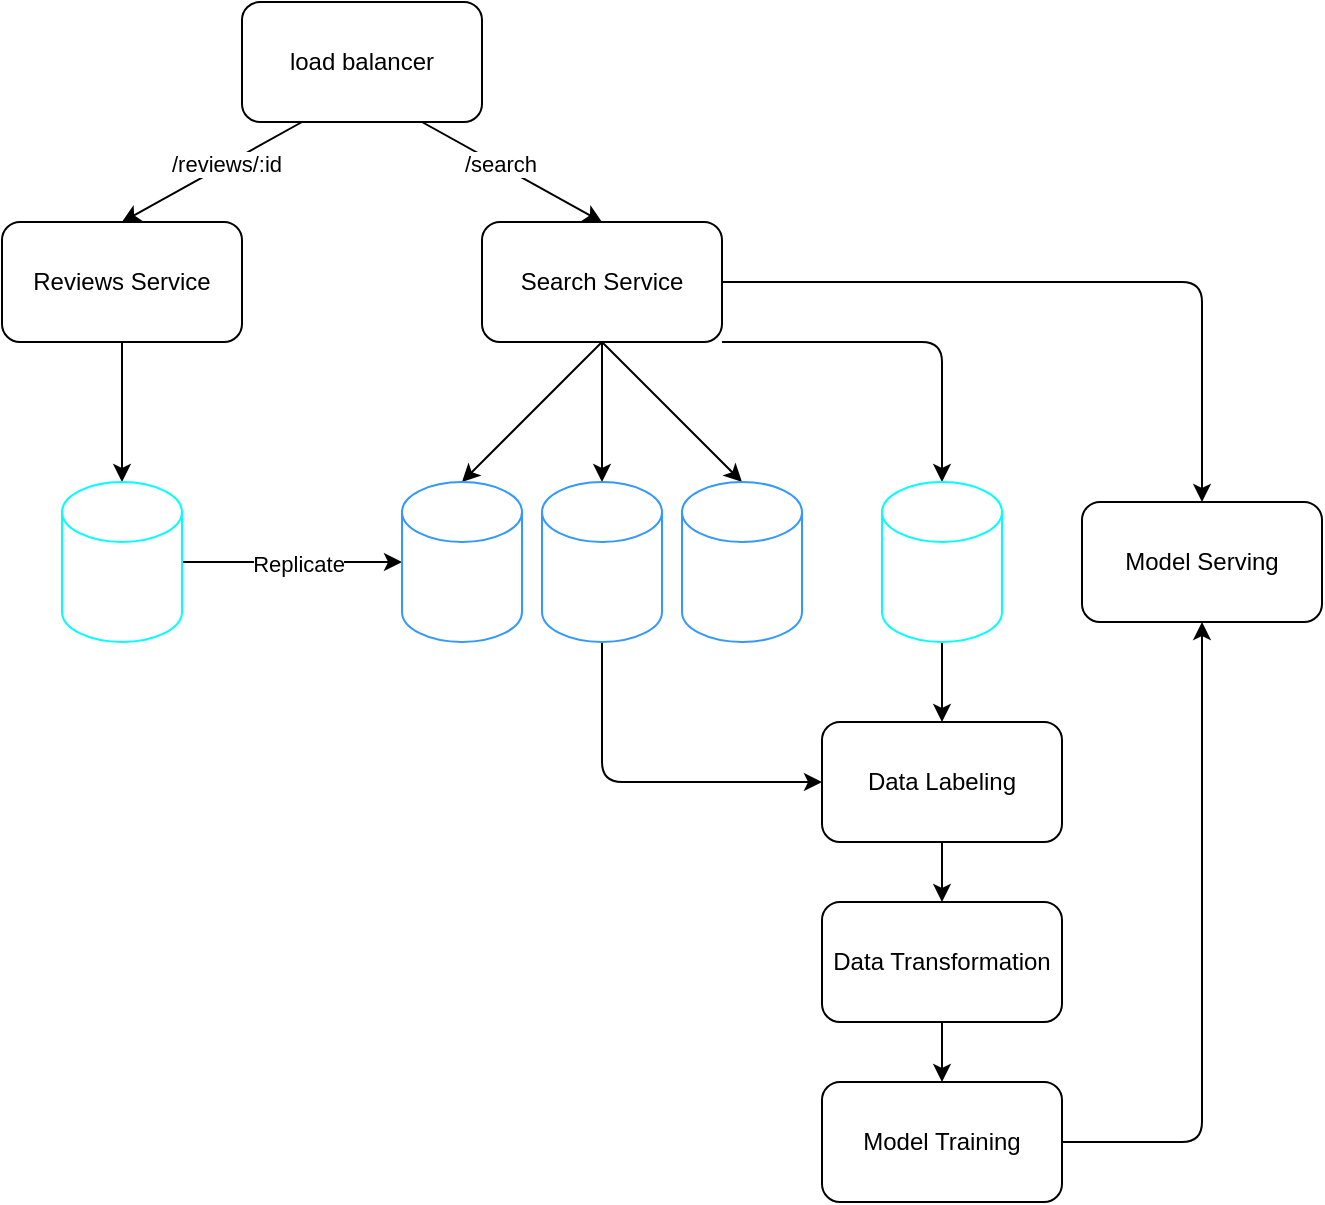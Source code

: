 <mxfile>
    <diagram id="p9dXEcfvqQ0EZA-xS2md" name="Page-1">
        <mxGraphModel dx="1148" dy="474" grid="1" gridSize="10" guides="1" tooltips="1" connect="1" arrows="1" fold="1" page="1" pageScale="1" pageWidth="827" pageHeight="1169" math="0" shadow="0">
            <root>
                <mxCell id="0"/>
                <mxCell id="1" parent="0"/>
                <mxCell id="5" style="edgeStyle=none;html=1;exitX=0.25;exitY=1;exitDx=0;exitDy=0;entryX=0.5;entryY=0;entryDx=0;entryDy=0;" edge="1" parent="1" source="2" target="4">
                    <mxGeometry relative="1" as="geometry"/>
                </mxCell>
                <mxCell id="32" value="/reviews/:id" style="edgeLabel;html=1;align=center;verticalAlign=middle;resizable=0;points=[];" vertex="1" connectable="0" parent="5">
                    <mxGeometry x="-0.156" relative="1" as="geometry">
                        <mxPoint as="offset"/>
                    </mxGeometry>
                </mxCell>
                <mxCell id="23" style="edgeStyle=none;html=1;exitX=0.75;exitY=1;exitDx=0;exitDy=0;entryX=0.5;entryY=0;entryDx=0;entryDy=0;" edge="1" parent="1" source="2" target="3">
                    <mxGeometry relative="1" as="geometry"/>
                </mxCell>
                <mxCell id="33" value="/search" style="edgeLabel;html=1;align=center;verticalAlign=middle;resizable=0;points=[];" vertex="1" connectable="0" parent="23">
                    <mxGeometry x="-0.134" relative="1" as="geometry">
                        <mxPoint y="-1" as="offset"/>
                    </mxGeometry>
                </mxCell>
                <mxCell id="2" value="load balancer" style="rounded=1;whiteSpace=wrap;html=1;" vertex="1" parent="1">
                    <mxGeometry x="340" y="170" width="120" height="60" as="geometry"/>
                </mxCell>
                <mxCell id="12" style="edgeStyle=none;html=1;entryX=0.5;entryY=0;entryDx=0;entryDy=0;entryPerimeter=0;exitX=0.5;exitY=1;exitDx=0;exitDy=0;" edge="1" parent="1" source="3" target="9">
                    <mxGeometry relative="1" as="geometry"/>
                </mxCell>
                <mxCell id="13" style="edgeStyle=none;html=1;entryX=0.5;entryY=0;entryDx=0;entryDy=0;entryPerimeter=0;" edge="1" parent="1" source="3" target="10">
                    <mxGeometry relative="1" as="geometry"/>
                </mxCell>
                <mxCell id="14" style="edgeStyle=none;html=1;exitX=0.5;exitY=1;exitDx=0;exitDy=0;entryX=0.5;entryY=0;entryDx=0;entryDy=0;entryPerimeter=0;" edge="1" parent="1" source="3" target="11">
                    <mxGeometry relative="1" as="geometry"/>
                </mxCell>
                <mxCell id="36" style="edgeStyle=none;html=1;exitX=1;exitY=1;exitDx=0;exitDy=0;entryX=0.5;entryY=0;entryDx=0;entryDy=0;entryPerimeter=0;" edge="1" parent="1" source="3" target="35">
                    <mxGeometry relative="1" as="geometry">
                        <Array as="points">
                            <mxPoint x="690" y="340"/>
                        </Array>
                    </mxGeometry>
                </mxCell>
                <mxCell id="3" value="Search Service" style="rounded=1;whiteSpace=wrap;html=1;" vertex="1" parent="1">
                    <mxGeometry x="460" y="280" width="120" height="60" as="geometry"/>
                </mxCell>
                <mxCell id="8" style="edgeStyle=none;html=1;exitX=0.5;exitY=1;exitDx=0;exitDy=0;" edge="1" parent="1" source="4" target="7">
                    <mxGeometry relative="1" as="geometry"/>
                </mxCell>
                <mxCell id="4" value="Reviews Service" style="rounded=1;whiteSpace=wrap;html=1;" vertex="1" parent="1">
                    <mxGeometry x="220" y="280" width="120" height="60" as="geometry"/>
                </mxCell>
                <mxCell id="29" style="edgeStyle=none;html=1;exitX=1;exitY=0.5;exitDx=0;exitDy=0;exitPerimeter=0;entryX=0;entryY=0.5;entryDx=0;entryDy=0;entryPerimeter=0;" edge="1" parent="1" source="7" target="9">
                    <mxGeometry relative="1" as="geometry"/>
                </mxCell>
                <mxCell id="31" value="Replicate" style="edgeLabel;html=1;align=center;verticalAlign=middle;resizable=0;points=[];" vertex="1" connectable="0" parent="29">
                    <mxGeometry x="0.058" y="-1" relative="1" as="geometry">
                        <mxPoint as="offset"/>
                    </mxGeometry>
                </mxCell>
                <mxCell id="7" value="" style="shape=cylinder3;whiteSpace=wrap;html=1;boundedLbl=1;backgroundOutline=1;size=15;strokeColor=#00FFFF;" vertex="1" parent="1">
                    <mxGeometry x="250" y="410" width="60" height="80" as="geometry"/>
                </mxCell>
                <mxCell id="9" value="" style="shape=cylinder3;whiteSpace=wrap;html=1;boundedLbl=1;backgroundOutline=1;size=15;strokeColor=#3399FF;" vertex="1" parent="1">
                    <mxGeometry x="420" y="410" width="60" height="80" as="geometry"/>
                </mxCell>
                <mxCell id="25" style="edgeStyle=none;html=1;exitX=0.5;exitY=1;exitDx=0;exitDy=0;exitPerimeter=0;entryX=0;entryY=0.5;entryDx=0;entryDy=0;" edge="1" parent="1" source="10" target="19">
                    <mxGeometry relative="1" as="geometry">
                        <Array as="points">
                            <mxPoint x="520" y="560"/>
                        </Array>
                    </mxGeometry>
                </mxCell>
                <mxCell id="10" value="" style="shape=cylinder3;whiteSpace=wrap;html=1;boundedLbl=1;backgroundOutline=1;size=15;strokeColor=#3399FF;" vertex="1" parent="1">
                    <mxGeometry x="490" y="410" width="60" height="80" as="geometry"/>
                </mxCell>
                <mxCell id="11" value="" style="shape=cylinder3;whiteSpace=wrap;html=1;boundedLbl=1;backgroundOutline=1;size=15;strokeColor=#3399FF;" vertex="1" parent="1">
                    <mxGeometry x="560" y="410" width="60" height="80" as="geometry"/>
                </mxCell>
                <mxCell id="18" style="edgeStyle=none;html=1;entryX=0.5;entryY=0;entryDx=0;entryDy=0;exitX=1;exitY=0.5;exitDx=0;exitDy=0;" edge="1" parent="1" source="3" target="24">
                    <mxGeometry relative="1" as="geometry">
                        <mxPoint x="560" y="350" as="sourcePoint"/>
                        <mxPoint x="510" y="430" as="targetPoint"/>
                        <Array as="points">
                            <mxPoint x="820" y="310"/>
                        </Array>
                    </mxGeometry>
                </mxCell>
                <mxCell id="26" style="edgeStyle=none;html=1;exitX=0.5;exitY=1;exitDx=0;exitDy=0;entryX=0.5;entryY=0;entryDx=0;entryDy=0;" edge="1" parent="1" source="19" target="21">
                    <mxGeometry relative="1" as="geometry"/>
                </mxCell>
                <mxCell id="19" value="Data Labeling" style="rounded=1;whiteSpace=wrap;html=1;" vertex="1" parent="1">
                    <mxGeometry x="630" y="530" width="120" height="60" as="geometry"/>
                </mxCell>
                <mxCell id="27" style="edgeStyle=none;html=1;exitX=0.5;exitY=1;exitDx=0;exitDy=0;entryX=0.5;entryY=0;entryDx=0;entryDy=0;" edge="1" parent="1" source="21" target="22">
                    <mxGeometry relative="1" as="geometry"/>
                </mxCell>
                <mxCell id="21" value="Data Transformation" style="rounded=1;whiteSpace=wrap;html=1;" vertex="1" parent="1">
                    <mxGeometry x="630" y="620" width="120" height="60" as="geometry"/>
                </mxCell>
                <mxCell id="28" style="edgeStyle=none;html=1;entryX=0.5;entryY=1;entryDx=0;entryDy=0;exitX=1;exitY=0.5;exitDx=0;exitDy=0;" edge="1" parent="1" source="22" target="24">
                    <mxGeometry relative="1" as="geometry">
                        <Array as="points">
                            <mxPoint x="820" y="740"/>
                        </Array>
                    </mxGeometry>
                </mxCell>
                <mxCell id="22" value="Model Training" style="rounded=1;whiteSpace=wrap;html=1;" vertex="1" parent="1">
                    <mxGeometry x="630" y="710" width="120" height="60" as="geometry"/>
                </mxCell>
                <mxCell id="24" value="Model Serving" style="rounded=1;whiteSpace=wrap;html=1;" vertex="1" parent="1">
                    <mxGeometry x="760" y="420" width="120" height="60" as="geometry"/>
                </mxCell>
                <mxCell id="37" style="edgeStyle=none;html=1;exitX=0.5;exitY=1;exitDx=0;exitDy=0;exitPerimeter=0;" edge="1" parent="1" source="35" target="19">
                    <mxGeometry relative="1" as="geometry"/>
                </mxCell>
                <mxCell id="35" value="" style="shape=cylinder3;whiteSpace=wrap;html=1;boundedLbl=1;backgroundOutline=1;size=15;strokeColor=#00FFFF;" vertex="1" parent="1">
                    <mxGeometry x="660" y="410" width="60" height="80" as="geometry"/>
                </mxCell>
            </root>
        </mxGraphModel>
    </diagram>
</mxfile>